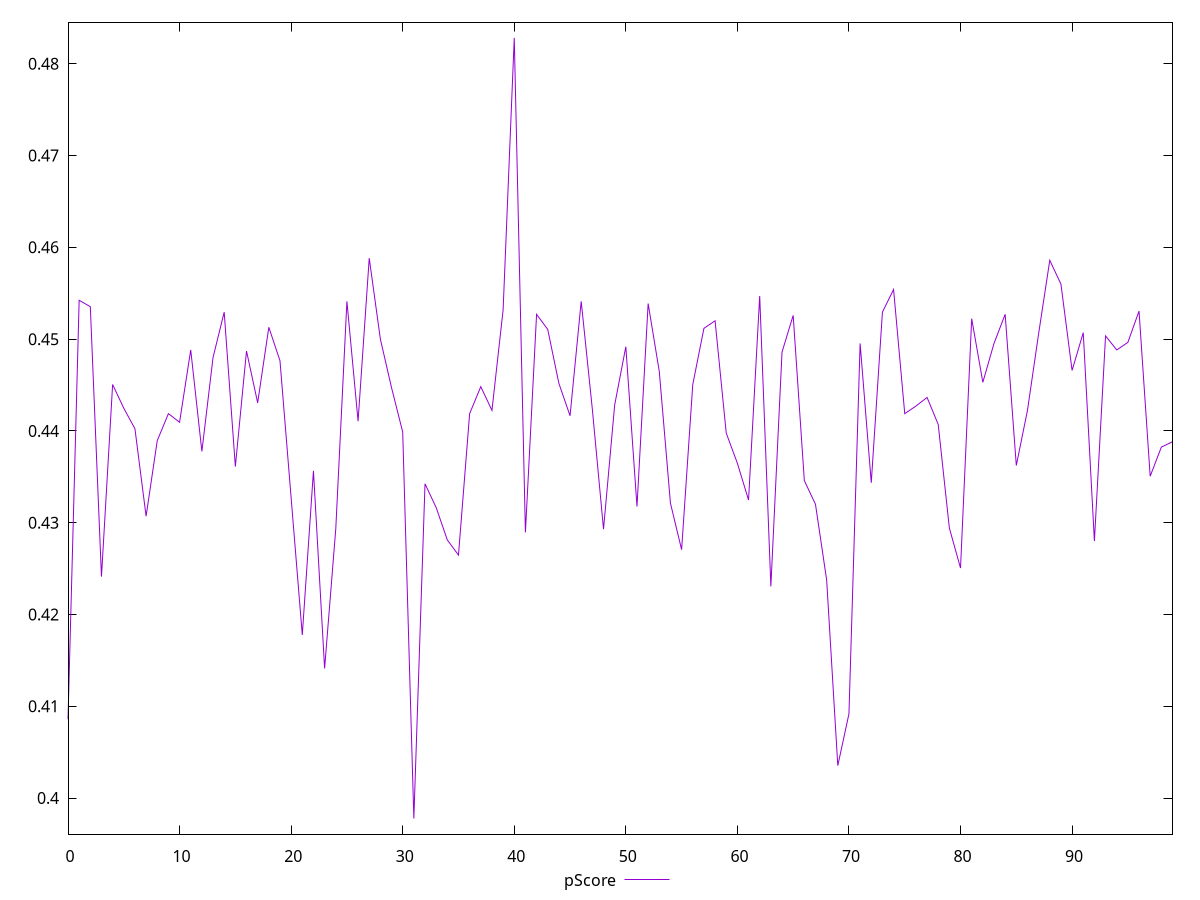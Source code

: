reset

$pScore <<EOF
0 0.40858823529411764
1 0.45423529411764707
2 0.4535294117647059
3 0.42411764705882354
4 0.4450588235294118
5 0.4424705882352941
6 0.44023529411764706
7 0.43070588235294116
8 0.4389411764705882
9 0.44188235294117645
10 0.4409411764705882
11 0.44882352941176473
12 0.43776470588235294
13 0.448
14 0.45294117647058824
15 0.4361176470588235
16 0.4487058823529412
17 0.4430588235294118
18 0.45129411764705885
19 0.4476470588235294
20 0.43270588235294116
21 0.4177647058823529
22 0.4356470588235294
23 0.41411764705882353
24 0.4292941176470588
25 0.4541176470588235
26 0.4410588235294118
27 0.4588235294117647
28 0.45
29 0.4447058823529412
30 0.43988235294117645
31 0.3977647058823529
32 0.43423529411764705
33 0.4316470588235294
34 0.42811764705882355
35 0.4264705882352941
36 0.44188235294117645
37 0.44482352941176473
38 0.44223529411764706
39 0.4531764705882353
40 0.4828235294117647
41 0.4289411764705882
42 0.4527058823529412
43 0.45105882352941173
44 0.4451764705882353
45 0.4416470588235294
46 0.4541176470588235
47 0.4423529411764706
48 0.4292941176470588
49 0.4428235294117647
50 0.4491764705882353
51 0.43176470588235294
52 0.45388235294117646
53 0.4464705882352941
54 0.4321176470588235
55 0.42705882352941177
56 0.4450588235294118
57 0.4511764705882353
58 0.452
59 0.43976470588235295
60 0.4364705882352941
61 0.4324705882352941
62 0.4547058823529412
63 0.42305882352941176
64 0.4485882352941176
65 0.4525882352941176
66 0.43458823529411766
67 0.432
68 0.42376470588235293
69 0.4035294117647059
70 0.4091764705882353
71 0.4495294117647059
72 0.4343529411764706
73 0.45294117647058824
74 0.45541176470588235
75 0.44188235294117645
76 0.44270588235294117
77 0.4436470588235294
78 0.44070588235294117
79 0.4294117647058824
80 0.42505882352941177
81 0.45223529411764707
82 0.44529411764705884
83 0.4495294117647059
84 0.4527058823529412
85 0.43623529411764705
86 0.44223529411764706
87 0.4505882352941176
88 0.45858823529411763
89 0.456
90 0.4465882352941176
91 0.4507058823529412
92 0.428
93 0.45035294117647057
94 0.44882352941176473
95 0.4496470588235294
96 0.45305882352941174
97 0.4350588235294118
98 0.43823529411764706
99 0.4388235294117647
EOF

set key outside below
set xrange [0:99]
set yrange [0.39606352941176465:0.48452470588235297]
set trange [0.39606352941176465:0.48452470588235297]
set terminal svg size 640, 500 enhanced background rgb 'white'
set output "reports/report_00028_2021-02-24T12-49-42.674Z/uses-rel-preload/samples/agenda/pScore/values.svg"

plot $pScore title "pScore" with line

reset
